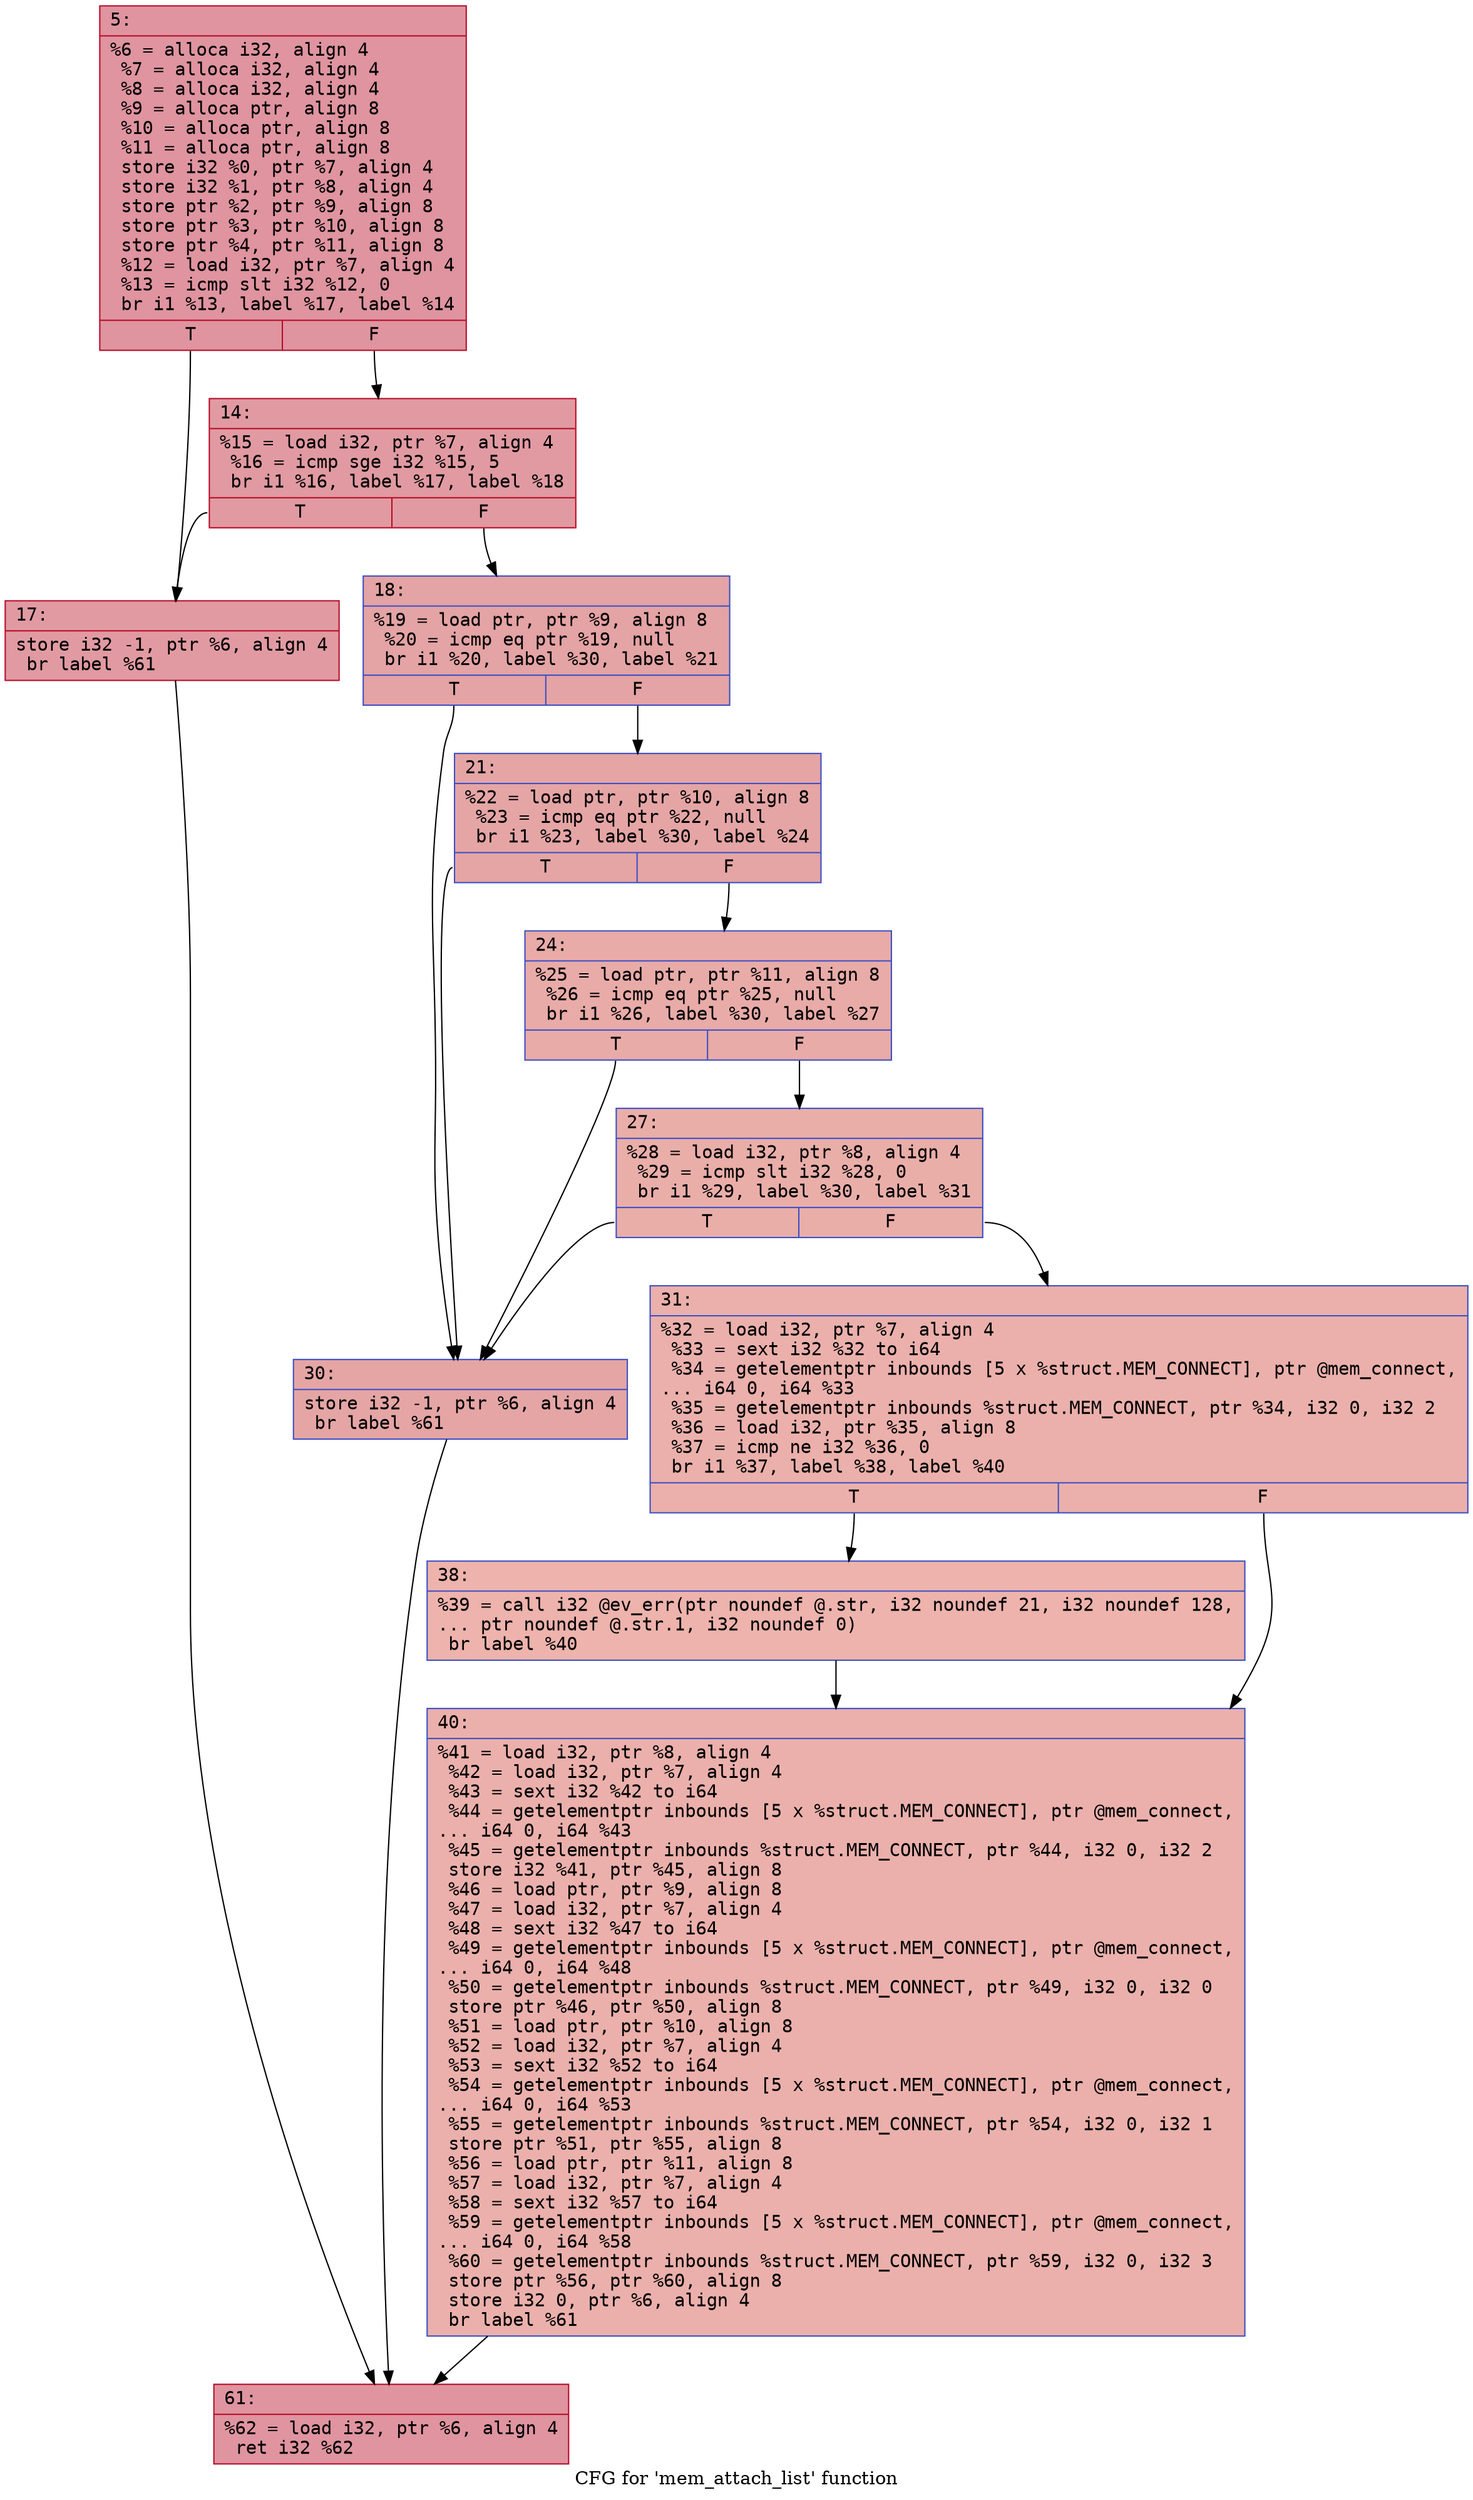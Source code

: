 digraph "CFG for 'mem_attach_list' function" {
	label="CFG for 'mem_attach_list' function";

	Node0x600001836120 [shape=record,color="#b70d28ff", style=filled, fillcolor="#b70d2870" fontname="Courier",label="{5:\l|  %6 = alloca i32, align 4\l  %7 = alloca i32, align 4\l  %8 = alloca i32, align 4\l  %9 = alloca ptr, align 8\l  %10 = alloca ptr, align 8\l  %11 = alloca ptr, align 8\l  store i32 %0, ptr %7, align 4\l  store i32 %1, ptr %8, align 4\l  store ptr %2, ptr %9, align 8\l  store ptr %3, ptr %10, align 8\l  store ptr %4, ptr %11, align 8\l  %12 = load i32, ptr %7, align 4\l  %13 = icmp slt i32 %12, 0\l  br i1 %13, label %17, label %14\l|{<s0>T|<s1>F}}"];
	Node0x600001836120:s0 -> Node0x6000018361c0[tooltip="5 -> 17\nProbability 37.50%" ];
	Node0x600001836120:s1 -> Node0x600001836170[tooltip="5 -> 14\nProbability 62.50%" ];
	Node0x600001836170 [shape=record,color="#b70d28ff", style=filled, fillcolor="#bb1b2c70" fontname="Courier",label="{14:\l|  %15 = load i32, ptr %7, align 4\l  %16 = icmp sge i32 %15, 5\l  br i1 %16, label %17, label %18\l|{<s0>T|<s1>F}}"];
	Node0x600001836170:s0 -> Node0x6000018361c0[tooltip="14 -> 17\nProbability 50.00%" ];
	Node0x600001836170:s1 -> Node0x600001836210[tooltip="14 -> 18\nProbability 50.00%" ];
	Node0x6000018361c0 [shape=record,color="#b70d28ff", style=filled, fillcolor="#bb1b2c70" fontname="Courier",label="{17:\l|  store i32 -1, ptr %6, align 4\l  br label %61\l}"];
	Node0x6000018361c0 -> Node0x600001836490[tooltip="17 -> 61\nProbability 100.00%" ];
	Node0x600001836210 [shape=record,color="#3d50c3ff", style=filled, fillcolor="#c32e3170" fontname="Courier",label="{18:\l|  %19 = load ptr, ptr %9, align 8\l  %20 = icmp eq ptr %19, null\l  br i1 %20, label %30, label %21\l|{<s0>T|<s1>F}}"];
	Node0x600001836210:s0 -> Node0x600001836350[tooltip="18 -> 30\nProbability 37.50%" ];
	Node0x600001836210:s1 -> Node0x600001836260[tooltip="18 -> 21\nProbability 62.50%" ];
	Node0x600001836260 [shape=record,color="#3d50c3ff", style=filled, fillcolor="#c5333470" fontname="Courier",label="{21:\l|  %22 = load ptr, ptr %10, align 8\l  %23 = icmp eq ptr %22, null\l  br i1 %23, label %30, label %24\l|{<s0>T|<s1>F}}"];
	Node0x600001836260:s0 -> Node0x600001836350[tooltip="21 -> 30\nProbability 37.50%" ];
	Node0x600001836260:s1 -> Node0x6000018362b0[tooltip="21 -> 24\nProbability 62.50%" ];
	Node0x6000018362b0 [shape=record,color="#3d50c3ff", style=filled, fillcolor="#cc403a70" fontname="Courier",label="{24:\l|  %25 = load ptr, ptr %11, align 8\l  %26 = icmp eq ptr %25, null\l  br i1 %26, label %30, label %27\l|{<s0>T|<s1>F}}"];
	Node0x6000018362b0:s0 -> Node0x600001836350[tooltip="24 -> 30\nProbability 37.50%" ];
	Node0x6000018362b0:s1 -> Node0x600001836300[tooltip="24 -> 27\nProbability 62.50%" ];
	Node0x600001836300 [shape=record,color="#3d50c3ff", style=filled, fillcolor="#d0473d70" fontname="Courier",label="{27:\l|  %28 = load i32, ptr %8, align 4\l  %29 = icmp slt i32 %28, 0\l  br i1 %29, label %30, label %31\l|{<s0>T|<s1>F}}"];
	Node0x600001836300:s0 -> Node0x600001836350[tooltip="27 -> 30\nProbability 37.50%" ];
	Node0x600001836300:s1 -> Node0x6000018363a0[tooltip="27 -> 31\nProbability 62.50%" ];
	Node0x600001836350 [shape=record,color="#3d50c3ff", style=filled, fillcolor="#c5333470" fontname="Courier",label="{30:\l|  store i32 -1, ptr %6, align 4\l  br label %61\l}"];
	Node0x600001836350 -> Node0x600001836490[tooltip="30 -> 61\nProbability 100.00%" ];
	Node0x6000018363a0 [shape=record,color="#3d50c3ff", style=filled, fillcolor="#d24b4070" fontname="Courier",label="{31:\l|  %32 = load i32, ptr %7, align 4\l  %33 = sext i32 %32 to i64\l  %34 = getelementptr inbounds [5 x %struct.MEM_CONNECT], ptr @mem_connect,\l... i64 0, i64 %33\l  %35 = getelementptr inbounds %struct.MEM_CONNECT, ptr %34, i32 0, i32 2\l  %36 = load i32, ptr %35, align 8\l  %37 = icmp ne i32 %36, 0\l  br i1 %37, label %38, label %40\l|{<s0>T|<s1>F}}"];
	Node0x6000018363a0:s0 -> Node0x6000018363f0[tooltip="31 -> 38\nProbability 62.50%" ];
	Node0x6000018363a0:s1 -> Node0x600001836440[tooltip="31 -> 40\nProbability 37.50%" ];
	Node0x6000018363f0 [shape=record,color="#3d50c3ff", style=filled, fillcolor="#d6524470" fontname="Courier",label="{38:\l|  %39 = call i32 @ev_err(ptr noundef @.str, i32 noundef 21, i32 noundef 128,\l... ptr noundef @.str.1, i32 noundef 0)\l  br label %40\l}"];
	Node0x6000018363f0 -> Node0x600001836440[tooltip="38 -> 40\nProbability 100.00%" ];
	Node0x600001836440 [shape=record,color="#3d50c3ff", style=filled, fillcolor="#d24b4070" fontname="Courier",label="{40:\l|  %41 = load i32, ptr %8, align 4\l  %42 = load i32, ptr %7, align 4\l  %43 = sext i32 %42 to i64\l  %44 = getelementptr inbounds [5 x %struct.MEM_CONNECT], ptr @mem_connect,\l... i64 0, i64 %43\l  %45 = getelementptr inbounds %struct.MEM_CONNECT, ptr %44, i32 0, i32 2\l  store i32 %41, ptr %45, align 8\l  %46 = load ptr, ptr %9, align 8\l  %47 = load i32, ptr %7, align 4\l  %48 = sext i32 %47 to i64\l  %49 = getelementptr inbounds [5 x %struct.MEM_CONNECT], ptr @mem_connect,\l... i64 0, i64 %48\l  %50 = getelementptr inbounds %struct.MEM_CONNECT, ptr %49, i32 0, i32 0\l  store ptr %46, ptr %50, align 8\l  %51 = load ptr, ptr %10, align 8\l  %52 = load i32, ptr %7, align 4\l  %53 = sext i32 %52 to i64\l  %54 = getelementptr inbounds [5 x %struct.MEM_CONNECT], ptr @mem_connect,\l... i64 0, i64 %53\l  %55 = getelementptr inbounds %struct.MEM_CONNECT, ptr %54, i32 0, i32 1\l  store ptr %51, ptr %55, align 8\l  %56 = load ptr, ptr %11, align 8\l  %57 = load i32, ptr %7, align 4\l  %58 = sext i32 %57 to i64\l  %59 = getelementptr inbounds [5 x %struct.MEM_CONNECT], ptr @mem_connect,\l... i64 0, i64 %58\l  %60 = getelementptr inbounds %struct.MEM_CONNECT, ptr %59, i32 0, i32 3\l  store ptr %56, ptr %60, align 8\l  store i32 0, ptr %6, align 4\l  br label %61\l}"];
	Node0x600001836440 -> Node0x600001836490[tooltip="40 -> 61\nProbability 100.00%" ];
	Node0x600001836490 [shape=record,color="#b70d28ff", style=filled, fillcolor="#b70d2870" fontname="Courier",label="{61:\l|  %62 = load i32, ptr %6, align 4\l  ret i32 %62\l}"];
}
